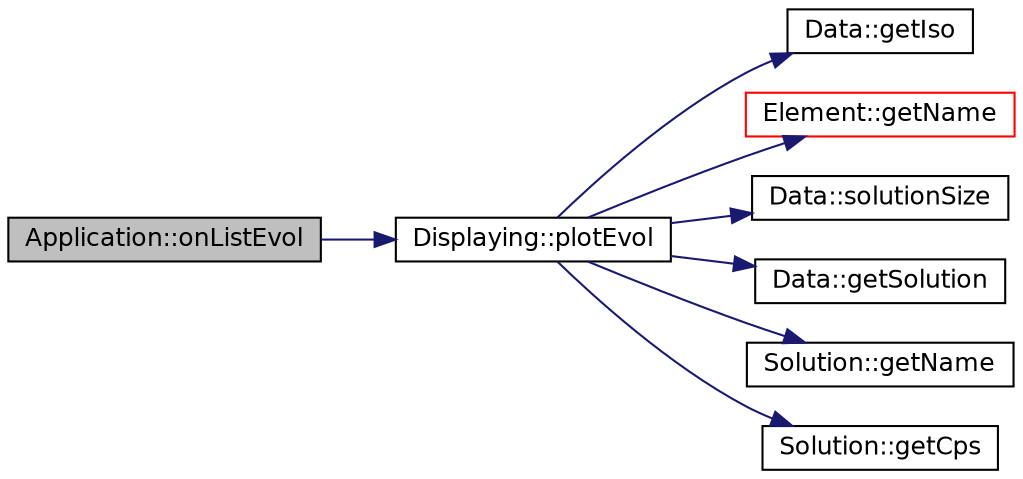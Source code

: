 digraph "Application::onListEvol"
{
 // INTERACTIVE_SVG=YES
  edge [fontname="Helvetica",fontsize="12",labelfontname="Helvetica",labelfontsize="12"];
  node [fontname="Helvetica",fontsize="12",shape=record];
  rankdir="LR";
  Node1 [label="Application::onListEvol",height=0.2,width=0.4,color="black", fillcolor="grey75", style="filled" fontcolor="black"];
  Node1 -> Node2 [color="midnightblue",fontsize="12",style="solid",fontname="Helvetica"];
  Node2 [label="Displaying::plotEvol",height=0.2,width=0.4,color="black", fillcolor="white", style="filled",URL="$a00003.html#a5b87ca7ad17830b56f9609f54991dd77",tooltip="Plots Evolution curve. "];
  Node2 -> Node3 [color="midnightblue",fontsize="12",style="solid",fontname="Helvetica"];
  Node3 [label="Data::getIso",height=0.2,width=0.4,color="black", fillcolor="white", style="filled",URL="$a00002.html#a4baa9866aaea800c81e4502b9483e4ec",tooltip="Gets an element identified by its Id. "];
  Node2 -> Node4 [color="midnightblue",fontsize="12",style="solid",fontname="Helvetica"];
  Node4 [label="Element::getName",height=0.2,width=0.4,color="red", fillcolor="white", style="filled",URL="$a00005.html#a82faf6c27cd36339a0a12cae9beb89af",tooltip="Gets the complete Name of the istope, used to display the element to HCI. "];
  Node2 -> Node5 [color="midnightblue",fontsize="12",style="solid",fontname="Helvetica"];
  Node5 [label="Data::solutionSize",height=0.2,width=0.4,color="black", fillcolor="white", style="filled",URL="$a00002.html#a84179b0c71fb3e69cfa177e92004ee79",tooltip="Gets the Number of Solutions. "];
  Node2 -> Node6 [color="midnightblue",fontsize="12",style="solid",fontname="Helvetica"];
  Node6 [label="Data::getSolution",height=0.2,width=0.4,color="black", fillcolor="white", style="filled",URL="$a00002.html#a7b1a07606090591e7fffb48be72bd734",tooltip="Gets a solution identified by its Id. "];
  Node2 -> Node7 [color="midnightblue",fontsize="12",style="solid",fontname="Helvetica"];
  Node7 [label="Solution::getName",height=0.2,width=0.4,color="black", fillcolor="white", style="filled",URL="$a00014.html#a08617ee6ca1993e92372e265829508f0",tooltip="Gets the Name. "];
  Node2 -> Node8 [color="midnightblue",fontsize="12",style="solid",fontname="Helvetica"];
  Node8 [label="Solution::getCps",height=0.2,width=0.4,color="black", fillcolor="white", style="filled",URL="$a00014.html#a6cb75c8a1aa020796506362920216816",tooltip="Gets Intensity. "];
}
